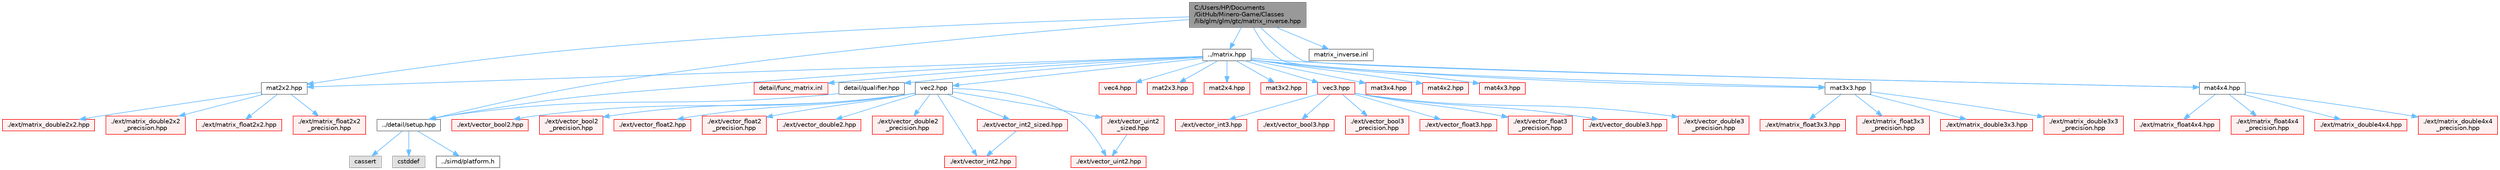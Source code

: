 digraph "C:/Users/HP/Documents/GitHub/Minero-Game/Classes/lib/glm/glm/gtc/matrix_inverse.hpp"
{
 // LATEX_PDF_SIZE
  bgcolor="transparent";
  edge [fontname=Helvetica,fontsize=10,labelfontname=Helvetica,labelfontsize=10];
  node [fontname=Helvetica,fontsize=10,shape=box,height=0.2,width=0.4];
  Node1 [id="Node000001",label="C:/Users/HP/Documents\l/GitHub/Minero-Game/Classes\l/lib/glm/glm/gtc/matrix_inverse.hpp",height=0.2,width=0.4,color="gray40", fillcolor="grey60", style="filled", fontcolor="black",tooltip=" "];
  Node1 -> Node2 [id="edge113_Node000001_Node000002",color="steelblue1",style="solid",tooltip=" "];
  Node2 [id="Node000002",label="../detail/setup.hpp",height=0.2,width=0.4,color="grey40", fillcolor="white", style="filled",URL="$_classes_2lib_2glm_2glm_2detail_2setup_8hpp.html",tooltip=" "];
  Node2 -> Node3 [id="edge114_Node000002_Node000003",color="steelblue1",style="solid",tooltip=" "];
  Node3 [id="Node000003",label="cassert",height=0.2,width=0.4,color="grey60", fillcolor="#E0E0E0", style="filled",tooltip=" "];
  Node2 -> Node4 [id="edge115_Node000002_Node000004",color="steelblue1",style="solid",tooltip=" "];
  Node4 [id="Node000004",label="cstddef",height=0.2,width=0.4,color="grey60", fillcolor="#E0E0E0", style="filled",tooltip=" "];
  Node2 -> Node5 [id="edge116_Node000002_Node000005",color="steelblue1",style="solid",tooltip=" "];
  Node5 [id="Node000005",label="../simd/platform.h",height=0.2,width=0.4,color="grey40", fillcolor="white", style="filled",URL="$_classes_2lib_2glm_2glm_2simd_2platform_8h.html",tooltip=" "];
  Node1 -> Node6 [id="edge117_Node000001_Node000006",color="steelblue1",style="solid",tooltip=" "];
  Node6 [id="Node000006",label="../matrix.hpp",height=0.2,width=0.4,color="grey40", fillcolor="white", style="filled",URL="$_classes_2lib_2glm_2glm_2matrix_8hpp.html",tooltip=" "];
  Node6 -> Node7 [id="edge118_Node000006_Node000007",color="steelblue1",style="solid",tooltip=" "];
  Node7 [id="Node000007",label="detail/qualifier.hpp",height=0.2,width=0.4,color="grey40", fillcolor="white", style="filled",URL="$_classes_2lib_2glm_2glm_2detail_2qualifier_8hpp.html",tooltip=" "];
  Node7 -> Node2 [id="edge119_Node000007_Node000002",color="steelblue1",style="solid",tooltip=" "];
  Node6 -> Node2 [id="edge120_Node000006_Node000002",color="steelblue1",style="solid",tooltip=" "];
  Node6 -> Node8 [id="edge121_Node000006_Node000008",color="steelblue1",style="solid",tooltip=" "];
  Node8 [id="Node000008",label="vec2.hpp",height=0.2,width=0.4,color="grey40", fillcolor="white", style="filled",URL="$_classes_2lib_2glm_2glm_2vec2_8hpp.html",tooltip=" "];
  Node8 -> Node9 [id="edge122_Node000008_Node000009",color="steelblue1",style="solid",tooltip=" "];
  Node9 [id="Node000009",label="./ext/vector_bool2.hpp",height=0.2,width=0.4,color="red", fillcolor="#FFF0F0", style="filled",URL="$_classes_2lib_2glm_2glm_2ext_2vector__bool2_8hpp.html",tooltip=" "];
  Node8 -> Node14 [id="edge123_Node000008_Node000014",color="steelblue1",style="solid",tooltip=" "];
  Node14 [id="Node000014",label="./ext/vector_bool2\l_precision.hpp",height=0.2,width=0.4,color="red", fillcolor="#FFF0F0", style="filled",URL="$_classes_2lib_2glm_2glm_2ext_2vector__bool2__precision_8hpp.html",tooltip=" "];
  Node8 -> Node15 [id="edge124_Node000008_Node000015",color="steelblue1",style="solid",tooltip=" "];
  Node15 [id="Node000015",label="./ext/vector_float2.hpp",height=0.2,width=0.4,color="red", fillcolor="#FFF0F0", style="filled",URL="$_classes_2lib_2glm_2glm_2ext_2vector__float2_8hpp.html",tooltip=" "];
  Node8 -> Node16 [id="edge125_Node000008_Node000016",color="steelblue1",style="solid",tooltip=" "];
  Node16 [id="Node000016",label="./ext/vector_float2\l_precision.hpp",height=0.2,width=0.4,color="red", fillcolor="#FFF0F0", style="filled",URL="$_classes_2lib_2glm_2glm_2ext_2vector__float2__precision_8hpp.html",tooltip=" "];
  Node8 -> Node17 [id="edge126_Node000008_Node000017",color="steelblue1",style="solid",tooltip=" "];
  Node17 [id="Node000017",label="./ext/vector_double2.hpp",height=0.2,width=0.4,color="red", fillcolor="#FFF0F0", style="filled",URL="$_classes_2lib_2glm_2glm_2ext_2vector__double2_8hpp.html",tooltip=" "];
  Node8 -> Node18 [id="edge127_Node000008_Node000018",color="steelblue1",style="solid",tooltip=" "];
  Node18 [id="Node000018",label="./ext/vector_double2\l_precision.hpp",height=0.2,width=0.4,color="red", fillcolor="#FFF0F0", style="filled",URL="$_classes_2lib_2glm_2glm_2ext_2vector__double2__precision_8hpp.html",tooltip=" "];
  Node8 -> Node19 [id="edge128_Node000008_Node000019",color="steelblue1",style="solid",tooltip=" "];
  Node19 [id="Node000019",label="./ext/vector_int2.hpp",height=0.2,width=0.4,color="red", fillcolor="#FFF0F0", style="filled",URL="$_classes_2lib_2glm_2glm_2ext_2vector__int2_8hpp.html",tooltip=" "];
  Node8 -> Node20 [id="edge129_Node000008_Node000020",color="steelblue1",style="solid",tooltip=" "];
  Node20 [id="Node000020",label="./ext/vector_int2_sized.hpp",height=0.2,width=0.4,color="red", fillcolor="#FFF0F0", style="filled",URL="$_classes_2lib_2glm_2glm_2ext_2vector__int2__sized_8hpp.html",tooltip=" "];
  Node20 -> Node19 [id="edge130_Node000020_Node000019",color="steelblue1",style="solid",tooltip=" "];
  Node8 -> Node22 [id="edge131_Node000008_Node000022",color="steelblue1",style="solid",tooltip=" "];
  Node22 [id="Node000022",label="./ext/vector_uint2.hpp",height=0.2,width=0.4,color="red", fillcolor="#FFF0F0", style="filled",URL="$_classes_2lib_2glm_2glm_2ext_2vector__uint2_8hpp.html",tooltip=" "];
  Node8 -> Node23 [id="edge132_Node000008_Node000023",color="steelblue1",style="solid",tooltip=" "];
  Node23 [id="Node000023",label="./ext/vector_uint2\l_sized.hpp",height=0.2,width=0.4,color="red", fillcolor="#FFF0F0", style="filled",URL="$_classes_2lib_2glm_2glm_2ext_2vector__uint2__sized_8hpp.html",tooltip=" "];
  Node23 -> Node22 [id="edge133_Node000023_Node000022",color="steelblue1",style="solid",tooltip=" "];
  Node6 -> Node25 [id="edge134_Node000006_Node000025",color="steelblue1",style="solid",tooltip=" "];
  Node25 [id="Node000025",label="vec3.hpp",height=0.2,width=0.4,color="red", fillcolor="#FFF0F0", style="filled",URL="$_classes_2lib_2glm_2glm_2vec3_8hpp.html",tooltip=" "];
  Node25 -> Node26 [id="edge135_Node000025_Node000026",color="steelblue1",style="solid",tooltip=" "];
  Node26 [id="Node000026",label="./ext/vector_bool3.hpp",height=0.2,width=0.4,color="red", fillcolor="#FFF0F0", style="filled",URL="$_classes_2lib_2glm_2glm_2ext_2vector__bool3_8hpp.html",tooltip=" "];
  Node25 -> Node29 [id="edge136_Node000025_Node000029",color="steelblue1",style="solid",tooltip=" "];
  Node29 [id="Node000029",label="./ext/vector_bool3\l_precision.hpp",height=0.2,width=0.4,color="red", fillcolor="#FFF0F0", style="filled",URL="$_classes_2lib_2glm_2glm_2ext_2vector__bool3__precision_8hpp.html",tooltip=" "];
  Node25 -> Node30 [id="edge137_Node000025_Node000030",color="steelblue1",style="solid",tooltip=" "];
  Node30 [id="Node000030",label="./ext/vector_float3.hpp",height=0.2,width=0.4,color="red", fillcolor="#FFF0F0", style="filled",URL="$_classes_2lib_2glm_2glm_2ext_2vector__float3_8hpp.html",tooltip=" "];
  Node25 -> Node31 [id="edge138_Node000025_Node000031",color="steelblue1",style="solid",tooltip=" "];
  Node31 [id="Node000031",label="./ext/vector_float3\l_precision.hpp",height=0.2,width=0.4,color="red", fillcolor="#FFF0F0", style="filled",URL="$_classes_2lib_2glm_2glm_2ext_2vector__float3__precision_8hpp.html",tooltip=" "];
  Node25 -> Node32 [id="edge139_Node000025_Node000032",color="steelblue1",style="solid",tooltip=" "];
  Node32 [id="Node000032",label="./ext/vector_double3.hpp",height=0.2,width=0.4,color="red", fillcolor="#FFF0F0", style="filled",URL="$_classes_2lib_2glm_2glm_2ext_2vector__double3_8hpp.html",tooltip=" "];
  Node25 -> Node33 [id="edge140_Node000025_Node000033",color="steelblue1",style="solid",tooltip=" "];
  Node33 [id="Node000033",label="./ext/vector_double3\l_precision.hpp",height=0.2,width=0.4,color="red", fillcolor="#FFF0F0", style="filled",URL="$_classes_2lib_2glm_2glm_2ext_2vector__double3__precision_8hpp.html",tooltip=" "];
  Node25 -> Node34 [id="edge141_Node000025_Node000034",color="steelblue1",style="solid",tooltip=" "];
  Node34 [id="Node000034",label="./ext/vector_int3.hpp",height=0.2,width=0.4,color="red", fillcolor="#FFF0F0", style="filled",URL="$_classes_2lib_2glm_2glm_2ext_2vector__int3_8hpp.html",tooltip=" "];
  Node6 -> Node38 [id="edge142_Node000006_Node000038",color="steelblue1",style="solid",tooltip=" "];
  Node38 [id="Node000038",label="vec4.hpp",height=0.2,width=0.4,color="red", fillcolor="#FFF0F0", style="filled",URL="$_classes_2lib_2glm_2glm_2vec4_8hpp.html",tooltip=" "];
  Node6 -> Node51 [id="edge143_Node000006_Node000051",color="steelblue1",style="solid",tooltip=" "];
  Node51 [id="Node000051",label="mat2x2.hpp",height=0.2,width=0.4,color="grey40", fillcolor="white", style="filled",URL="$_classes_2lib_2glm_2glm_2mat2x2_8hpp.html",tooltip=" "];
  Node51 -> Node52 [id="edge144_Node000051_Node000052",color="steelblue1",style="solid",tooltip=" "];
  Node52 [id="Node000052",label="./ext/matrix_double2x2.hpp",height=0.2,width=0.4,color="red", fillcolor="#FFF0F0", style="filled",URL="$_classes_2lib_2glm_2glm_2ext_2matrix__double2x2_8hpp.html",tooltip=" "];
  Node51 -> Node55 [id="edge145_Node000051_Node000055",color="steelblue1",style="solid",tooltip=" "];
  Node55 [id="Node000055",label="./ext/matrix_double2x2\l_precision.hpp",height=0.2,width=0.4,color="red", fillcolor="#FFF0F0", style="filled",URL="$_classes_2lib_2glm_2glm_2ext_2matrix__double2x2__precision_8hpp.html",tooltip=" "];
  Node51 -> Node56 [id="edge146_Node000051_Node000056",color="steelblue1",style="solid",tooltip=" "];
  Node56 [id="Node000056",label="./ext/matrix_float2x2.hpp",height=0.2,width=0.4,color="red", fillcolor="#FFF0F0", style="filled",URL="$_classes_2lib_2glm_2glm_2ext_2matrix__float2x2_8hpp.html",tooltip=" "];
  Node51 -> Node57 [id="edge147_Node000051_Node000057",color="steelblue1",style="solid",tooltip=" "];
  Node57 [id="Node000057",label="./ext/matrix_float2x2\l_precision.hpp",height=0.2,width=0.4,color="red", fillcolor="#FFF0F0", style="filled",URL="$_classes_2lib_2glm_2glm_2ext_2matrix__float2x2__precision_8hpp.html",tooltip=" "];
  Node6 -> Node58 [id="edge148_Node000006_Node000058",color="steelblue1",style="solid",tooltip=" "];
  Node58 [id="Node000058",label="mat2x3.hpp",height=0.2,width=0.4,color="red", fillcolor="#FFF0F0", style="filled",URL="$_classes_2lib_2glm_2glm_2mat2x3_8hpp.html",tooltip=" "];
  Node6 -> Node65 [id="edge149_Node000006_Node000065",color="steelblue1",style="solid",tooltip=" "];
  Node65 [id="Node000065",label="mat2x4.hpp",height=0.2,width=0.4,color="red", fillcolor="#FFF0F0", style="filled",URL="$_classes_2lib_2glm_2glm_2mat2x4_8hpp.html",tooltip=" "];
  Node6 -> Node72 [id="edge150_Node000006_Node000072",color="steelblue1",style="solid",tooltip=" "];
  Node72 [id="Node000072",label="mat3x2.hpp",height=0.2,width=0.4,color="red", fillcolor="#FFF0F0", style="filled",URL="$_classes_2lib_2glm_2glm_2mat3x2_8hpp.html",tooltip=" "];
  Node6 -> Node79 [id="edge151_Node000006_Node000079",color="steelblue1",style="solid",tooltip=" "];
  Node79 [id="Node000079",label="mat3x3.hpp",height=0.2,width=0.4,color="grey40", fillcolor="white", style="filled",URL="$_classes_2lib_2glm_2glm_2mat3x3_8hpp.html",tooltip=" "];
  Node79 -> Node80 [id="edge152_Node000079_Node000080",color="steelblue1",style="solid",tooltip=" "];
  Node80 [id="Node000080",label="./ext/matrix_double3x3.hpp",height=0.2,width=0.4,color="red", fillcolor="#FFF0F0", style="filled",URL="$_classes_2lib_2glm_2glm_2ext_2matrix__double3x3_8hpp.html",tooltip=" "];
  Node79 -> Node83 [id="edge153_Node000079_Node000083",color="steelblue1",style="solid",tooltip=" "];
  Node83 [id="Node000083",label="./ext/matrix_double3x3\l_precision.hpp",height=0.2,width=0.4,color="red", fillcolor="#FFF0F0", style="filled",URL="$_classes_2lib_2glm_2glm_2ext_2matrix__double3x3__precision_8hpp.html",tooltip=" "];
  Node79 -> Node84 [id="edge154_Node000079_Node000084",color="steelblue1",style="solid",tooltip=" "];
  Node84 [id="Node000084",label="./ext/matrix_float3x3.hpp",height=0.2,width=0.4,color="red", fillcolor="#FFF0F0", style="filled",URL="$_classes_2lib_2glm_2glm_2ext_2matrix__float3x3_8hpp.html",tooltip=" "];
  Node79 -> Node85 [id="edge155_Node000079_Node000085",color="steelblue1",style="solid",tooltip=" "];
  Node85 [id="Node000085",label="./ext/matrix_float3x3\l_precision.hpp",height=0.2,width=0.4,color="red", fillcolor="#FFF0F0", style="filled",URL="$_classes_2lib_2glm_2glm_2ext_2matrix__float3x3__precision_8hpp.html",tooltip=" "];
  Node6 -> Node86 [id="edge156_Node000006_Node000086",color="steelblue1",style="solid",tooltip=" "];
  Node86 [id="Node000086",label="mat3x4.hpp",height=0.2,width=0.4,color="red", fillcolor="#FFF0F0", style="filled",URL="$_classes_2lib_2glm_2glm_2mat3x4_8hpp.html",tooltip=" "];
  Node6 -> Node93 [id="edge157_Node000006_Node000093",color="steelblue1",style="solid",tooltip=" "];
  Node93 [id="Node000093",label="mat4x2.hpp",height=0.2,width=0.4,color="red", fillcolor="#FFF0F0", style="filled",URL="$_classes_2lib_2glm_2glm_2mat4x2_8hpp.html",tooltip=" "];
  Node6 -> Node100 [id="edge158_Node000006_Node000100",color="steelblue1",style="solid",tooltip=" "];
  Node100 [id="Node000100",label="mat4x3.hpp",height=0.2,width=0.4,color="red", fillcolor="#FFF0F0", style="filled",URL="$_classes_2lib_2glm_2glm_2mat4x3_8hpp.html",tooltip=" "];
  Node6 -> Node107 [id="edge159_Node000006_Node000107",color="steelblue1",style="solid",tooltip=" "];
  Node107 [id="Node000107",label="mat4x4.hpp",height=0.2,width=0.4,color="grey40", fillcolor="white", style="filled",URL="$_classes_2lib_2glm_2glm_2mat4x4_8hpp.html",tooltip=" "];
  Node107 -> Node108 [id="edge160_Node000107_Node000108",color="steelblue1",style="solid",tooltip=" "];
  Node108 [id="Node000108",label="./ext/matrix_double4x4.hpp",height=0.2,width=0.4,color="red", fillcolor="#FFF0F0", style="filled",URL="$_classes_2lib_2glm_2glm_2ext_2matrix__double4x4_8hpp.html",tooltip=" "];
  Node107 -> Node111 [id="edge161_Node000107_Node000111",color="steelblue1",style="solid",tooltip=" "];
  Node111 [id="Node000111",label="./ext/matrix_double4x4\l_precision.hpp",height=0.2,width=0.4,color="red", fillcolor="#FFF0F0", style="filled",URL="$_classes_2lib_2glm_2glm_2ext_2matrix__double4x4__precision_8hpp.html",tooltip=" "];
  Node107 -> Node112 [id="edge162_Node000107_Node000112",color="steelblue1",style="solid",tooltip=" "];
  Node112 [id="Node000112",label="./ext/matrix_float4x4.hpp",height=0.2,width=0.4,color="red", fillcolor="#FFF0F0", style="filled",URL="$_classes_2lib_2glm_2glm_2ext_2matrix__float4x4_8hpp.html",tooltip=" "];
  Node107 -> Node113 [id="edge163_Node000107_Node000113",color="steelblue1",style="solid",tooltip=" "];
  Node113 [id="Node000113",label="./ext/matrix_float4x4\l_precision.hpp",height=0.2,width=0.4,color="red", fillcolor="#FFF0F0", style="filled",URL="$_classes_2lib_2glm_2glm_2ext_2matrix__float4x4__precision_8hpp.html",tooltip=" "];
  Node6 -> Node114 [id="edge164_Node000006_Node000114",color="steelblue1",style="solid",tooltip=" "];
  Node114 [id="Node000114",label="detail/func_matrix.inl",height=0.2,width=0.4,color="red", fillcolor="#FFF0F0", style="filled",URL="$_classes_2lib_2glm_2glm_2detail_2func__matrix_8inl.html",tooltip=" "];
  Node1 -> Node51 [id="edge165_Node000001_Node000051",color="steelblue1",style="solid",tooltip=" "];
  Node1 -> Node79 [id="edge166_Node000001_Node000079",color="steelblue1",style="solid",tooltip=" "];
  Node1 -> Node107 [id="edge167_Node000001_Node000107",color="steelblue1",style="solid",tooltip=" "];
  Node1 -> Node130 [id="edge168_Node000001_Node000130",color="steelblue1",style="solid",tooltip=" "];
  Node130 [id="Node000130",label="matrix_inverse.inl",height=0.2,width=0.4,color="grey40", fillcolor="white", style="filled",URL="$_classes_2lib_2glm_2glm_2gtc_2matrix__inverse_8inl.html",tooltip=" "];
}
